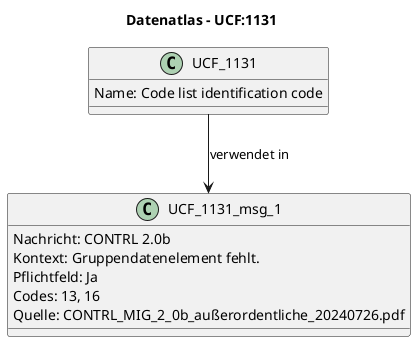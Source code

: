 @startuml
title Datenatlas – UCF:1131
class UCF_1131 {
  Name: Code list identification code
}
class UCF_1131_msg_1 {
  Nachricht: CONTRL 2.0b
  Kontext: Gruppendatenelement fehlt.
  Pflichtfeld: Ja
  Codes: 13, 16
  Quelle: CONTRL_MIG_2_0b_außerordentliche_20240726.pdf
}
UCF_1131 --> UCF_1131_msg_1 : verwendet in
@enduml